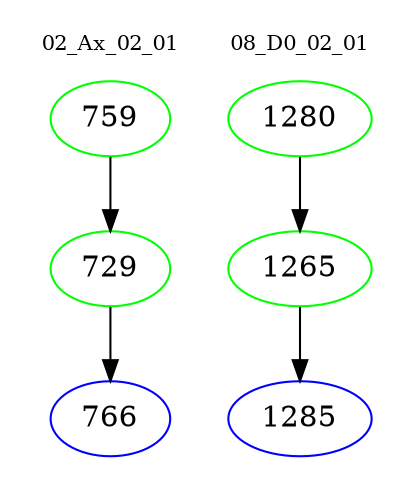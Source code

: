 digraph{
subgraph cluster_0 {
color = white
label = "02_Ax_02_01";
fontsize=10;
T0_759 [label="759", color="green"]
T0_759 -> T0_729 [color="black"]
T0_729 [label="729", color="green"]
T0_729 -> T0_766 [color="black"]
T0_766 [label="766", color="blue"]
}
subgraph cluster_1 {
color = white
label = "08_D0_02_01";
fontsize=10;
T1_1280 [label="1280", color="green"]
T1_1280 -> T1_1265 [color="black"]
T1_1265 [label="1265", color="green"]
T1_1265 -> T1_1285 [color="black"]
T1_1285 [label="1285", color="blue"]
}
}
